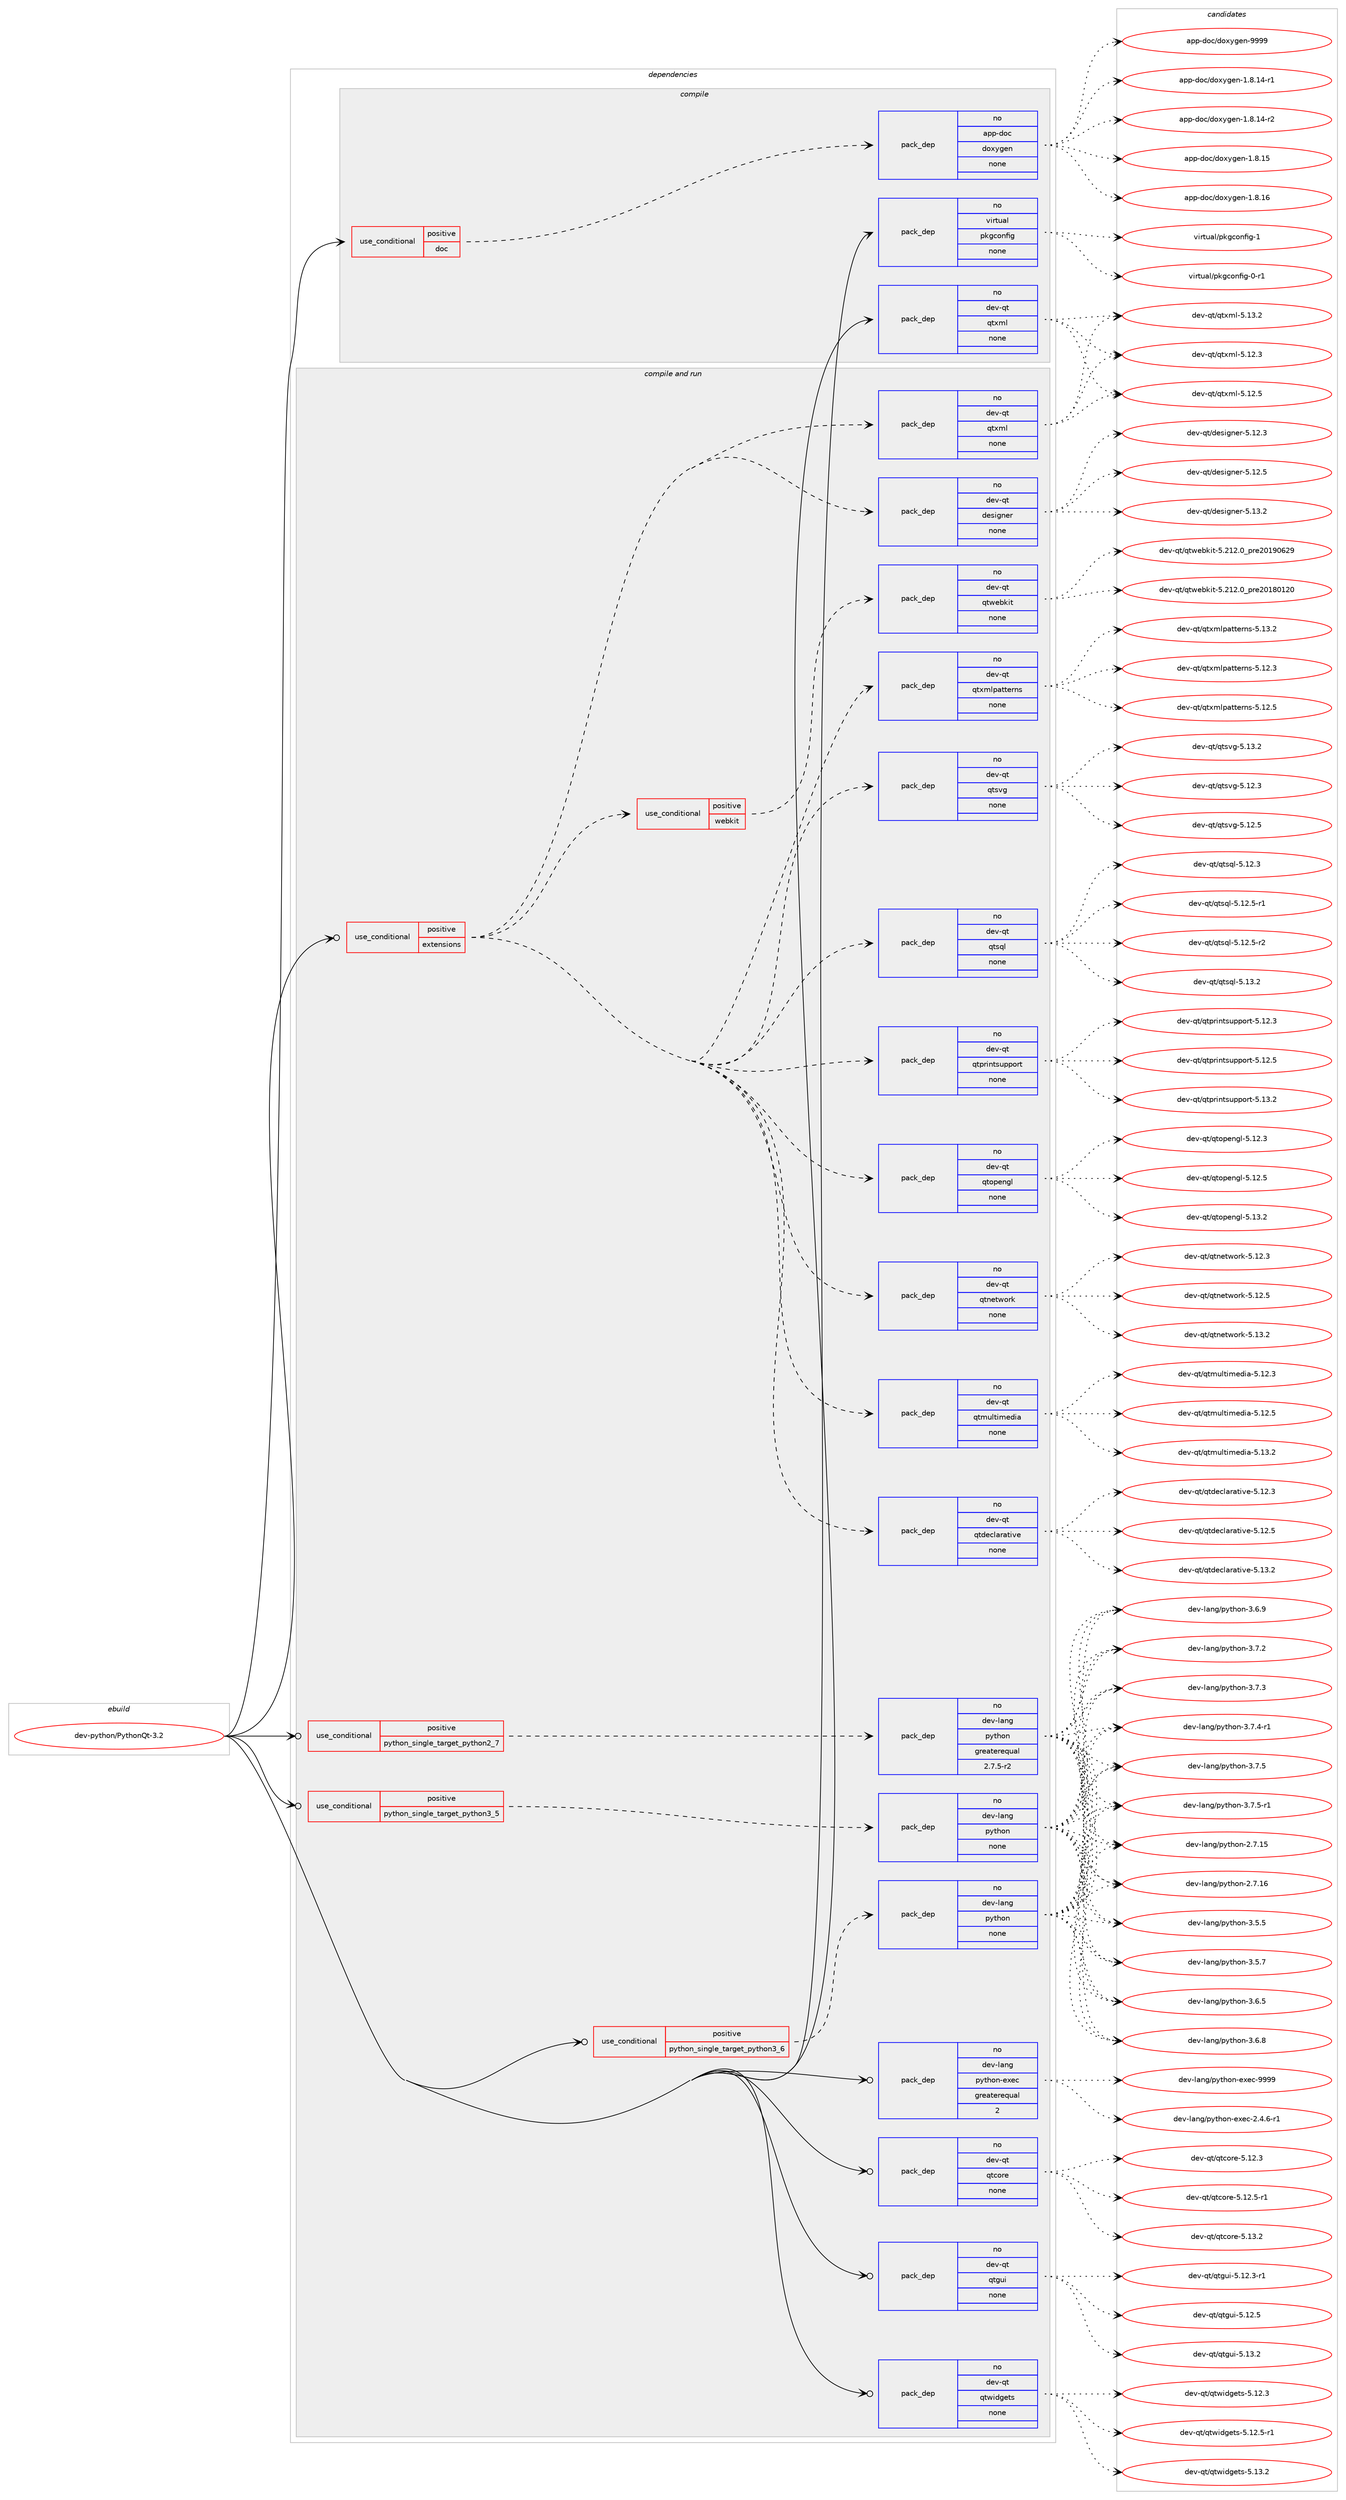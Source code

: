 digraph prolog {

# *************
# Graph options
# *************

newrank=true;
concentrate=true;
compound=true;
graph [rankdir=LR,fontname=Helvetica,fontsize=10,ranksep=1.5];#, ranksep=2.5, nodesep=0.2];
edge  [arrowhead=vee];
node  [fontname=Helvetica,fontsize=10];

# **********
# The ebuild
# **********

subgraph cluster_leftcol {
color=gray;
rank=same;
label=<<i>ebuild</i>>;
id [label="dev-python/PythonQt-3.2", color=red, width=4, href="../dev-python/PythonQt-3.2.svg"];
}

# ****************
# The dependencies
# ****************

subgraph cluster_midcol {
color=gray;
label=<<i>dependencies</i>>;
subgraph cluster_compile {
fillcolor="#eeeeee";
style=filled;
label=<<i>compile</i>>;
subgraph cond135841 {
dependency593211 [label=<<TABLE BORDER="0" CELLBORDER="1" CELLSPACING="0" CELLPADDING="4"><TR><TD ROWSPAN="3" CELLPADDING="10">use_conditional</TD></TR><TR><TD>positive</TD></TR><TR><TD>doc</TD></TR></TABLE>>, shape=none, color=red];
subgraph pack445600 {
dependency593212 [label=<<TABLE BORDER="0" CELLBORDER="1" CELLSPACING="0" CELLPADDING="4" WIDTH="220"><TR><TD ROWSPAN="6" CELLPADDING="30">pack_dep</TD></TR><TR><TD WIDTH="110">no</TD></TR><TR><TD>app-doc</TD></TR><TR><TD>doxygen</TD></TR><TR><TD>none</TD></TR><TR><TD></TD></TR></TABLE>>, shape=none, color=blue];
}
dependency593211:e -> dependency593212:w [weight=20,style="dashed",arrowhead="vee"];
}
id:e -> dependency593211:w [weight=20,style="solid",arrowhead="vee"];
subgraph pack445601 {
dependency593213 [label=<<TABLE BORDER="0" CELLBORDER="1" CELLSPACING="0" CELLPADDING="4" WIDTH="220"><TR><TD ROWSPAN="6" CELLPADDING="30">pack_dep</TD></TR><TR><TD WIDTH="110">no</TD></TR><TR><TD>dev-qt</TD></TR><TR><TD>qtxml</TD></TR><TR><TD>none</TD></TR><TR><TD></TD></TR></TABLE>>, shape=none, color=blue];
}
id:e -> dependency593213:w [weight=20,style="solid",arrowhead="vee"];
subgraph pack445602 {
dependency593214 [label=<<TABLE BORDER="0" CELLBORDER="1" CELLSPACING="0" CELLPADDING="4" WIDTH="220"><TR><TD ROWSPAN="6" CELLPADDING="30">pack_dep</TD></TR><TR><TD WIDTH="110">no</TD></TR><TR><TD>virtual</TD></TR><TR><TD>pkgconfig</TD></TR><TR><TD>none</TD></TR><TR><TD></TD></TR></TABLE>>, shape=none, color=blue];
}
id:e -> dependency593214:w [weight=20,style="solid",arrowhead="vee"];
}
subgraph cluster_compileandrun {
fillcolor="#eeeeee";
style=filled;
label=<<i>compile and run</i>>;
subgraph cond135842 {
dependency593215 [label=<<TABLE BORDER="0" CELLBORDER="1" CELLSPACING="0" CELLPADDING="4"><TR><TD ROWSPAN="3" CELLPADDING="10">use_conditional</TD></TR><TR><TD>positive</TD></TR><TR><TD>extensions</TD></TR></TABLE>>, shape=none, color=red];
subgraph pack445603 {
dependency593216 [label=<<TABLE BORDER="0" CELLBORDER="1" CELLSPACING="0" CELLPADDING="4" WIDTH="220"><TR><TD ROWSPAN="6" CELLPADDING="30">pack_dep</TD></TR><TR><TD WIDTH="110">no</TD></TR><TR><TD>dev-qt</TD></TR><TR><TD>designer</TD></TR><TR><TD>none</TD></TR><TR><TD></TD></TR></TABLE>>, shape=none, color=blue];
}
dependency593215:e -> dependency593216:w [weight=20,style="dashed",arrowhead="vee"];
subgraph pack445604 {
dependency593217 [label=<<TABLE BORDER="0" CELLBORDER="1" CELLSPACING="0" CELLPADDING="4" WIDTH="220"><TR><TD ROWSPAN="6" CELLPADDING="30">pack_dep</TD></TR><TR><TD WIDTH="110">no</TD></TR><TR><TD>dev-qt</TD></TR><TR><TD>qtdeclarative</TD></TR><TR><TD>none</TD></TR><TR><TD></TD></TR></TABLE>>, shape=none, color=blue];
}
dependency593215:e -> dependency593217:w [weight=20,style="dashed",arrowhead="vee"];
subgraph pack445605 {
dependency593218 [label=<<TABLE BORDER="0" CELLBORDER="1" CELLSPACING="0" CELLPADDING="4" WIDTH="220"><TR><TD ROWSPAN="6" CELLPADDING="30">pack_dep</TD></TR><TR><TD WIDTH="110">no</TD></TR><TR><TD>dev-qt</TD></TR><TR><TD>qtmultimedia</TD></TR><TR><TD>none</TD></TR><TR><TD></TD></TR></TABLE>>, shape=none, color=blue];
}
dependency593215:e -> dependency593218:w [weight=20,style="dashed",arrowhead="vee"];
subgraph pack445606 {
dependency593219 [label=<<TABLE BORDER="0" CELLBORDER="1" CELLSPACING="0" CELLPADDING="4" WIDTH="220"><TR><TD ROWSPAN="6" CELLPADDING="30">pack_dep</TD></TR><TR><TD WIDTH="110">no</TD></TR><TR><TD>dev-qt</TD></TR><TR><TD>qtnetwork</TD></TR><TR><TD>none</TD></TR><TR><TD></TD></TR></TABLE>>, shape=none, color=blue];
}
dependency593215:e -> dependency593219:w [weight=20,style="dashed",arrowhead="vee"];
subgraph pack445607 {
dependency593220 [label=<<TABLE BORDER="0" CELLBORDER="1" CELLSPACING="0" CELLPADDING="4" WIDTH="220"><TR><TD ROWSPAN="6" CELLPADDING="30">pack_dep</TD></TR><TR><TD WIDTH="110">no</TD></TR><TR><TD>dev-qt</TD></TR><TR><TD>qtopengl</TD></TR><TR><TD>none</TD></TR><TR><TD></TD></TR></TABLE>>, shape=none, color=blue];
}
dependency593215:e -> dependency593220:w [weight=20,style="dashed",arrowhead="vee"];
subgraph pack445608 {
dependency593221 [label=<<TABLE BORDER="0" CELLBORDER="1" CELLSPACING="0" CELLPADDING="4" WIDTH="220"><TR><TD ROWSPAN="6" CELLPADDING="30">pack_dep</TD></TR><TR><TD WIDTH="110">no</TD></TR><TR><TD>dev-qt</TD></TR><TR><TD>qtprintsupport</TD></TR><TR><TD>none</TD></TR><TR><TD></TD></TR></TABLE>>, shape=none, color=blue];
}
dependency593215:e -> dependency593221:w [weight=20,style="dashed",arrowhead="vee"];
subgraph pack445609 {
dependency593222 [label=<<TABLE BORDER="0" CELLBORDER="1" CELLSPACING="0" CELLPADDING="4" WIDTH="220"><TR><TD ROWSPAN="6" CELLPADDING="30">pack_dep</TD></TR><TR><TD WIDTH="110">no</TD></TR><TR><TD>dev-qt</TD></TR><TR><TD>qtsql</TD></TR><TR><TD>none</TD></TR><TR><TD></TD></TR></TABLE>>, shape=none, color=blue];
}
dependency593215:e -> dependency593222:w [weight=20,style="dashed",arrowhead="vee"];
subgraph pack445610 {
dependency593223 [label=<<TABLE BORDER="0" CELLBORDER="1" CELLSPACING="0" CELLPADDING="4" WIDTH="220"><TR><TD ROWSPAN="6" CELLPADDING="30">pack_dep</TD></TR><TR><TD WIDTH="110">no</TD></TR><TR><TD>dev-qt</TD></TR><TR><TD>qtsvg</TD></TR><TR><TD>none</TD></TR><TR><TD></TD></TR></TABLE>>, shape=none, color=blue];
}
dependency593215:e -> dependency593223:w [weight=20,style="dashed",arrowhead="vee"];
subgraph pack445611 {
dependency593224 [label=<<TABLE BORDER="0" CELLBORDER="1" CELLSPACING="0" CELLPADDING="4" WIDTH="220"><TR><TD ROWSPAN="6" CELLPADDING="30">pack_dep</TD></TR><TR><TD WIDTH="110">no</TD></TR><TR><TD>dev-qt</TD></TR><TR><TD>qtxml</TD></TR><TR><TD>none</TD></TR><TR><TD></TD></TR></TABLE>>, shape=none, color=blue];
}
dependency593215:e -> dependency593224:w [weight=20,style="dashed",arrowhead="vee"];
subgraph pack445612 {
dependency593225 [label=<<TABLE BORDER="0" CELLBORDER="1" CELLSPACING="0" CELLPADDING="4" WIDTH="220"><TR><TD ROWSPAN="6" CELLPADDING="30">pack_dep</TD></TR><TR><TD WIDTH="110">no</TD></TR><TR><TD>dev-qt</TD></TR><TR><TD>qtxmlpatterns</TD></TR><TR><TD>none</TD></TR><TR><TD></TD></TR></TABLE>>, shape=none, color=blue];
}
dependency593215:e -> dependency593225:w [weight=20,style="dashed",arrowhead="vee"];
subgraph cond135843 {
dependency593226 [label=<<TABLE BORDER="0" CELLBORDER="1" CELLSPACING="0" CELLPADDING="4"><TR><TD ROWSPAN="3" CELLPADDING="10">use_conditional</TD></TR><TR><TD>positive</TD></TR><TR><TD>webkit</TD></TR></TABLE>>, shape=none, color=red];
subgraph pack445613 {
dependency593227 [label=<<TABLE BORDER="0" CELLBORDER="1" CELLSPACING="0" CELLPADDING="4" WIDTH="220"><TR><TD ROWSPAN="6" CELLPADDING="30">pack_dep</TD></TR><TR><TD WIDTH="110">no</TD></TR><TR><TD>dev-qt</TD></TR><TR><TD>qtwebkit</TD></TR><TR><TD>none</TD></TR><TR><TD></TD></TR></TABLE>>, shape=none, color=blue];
}
dependency593226:e -> dependency593227:w [weight=20,style="dashed",arrowhead="vee"];
}
dependency593215:e -> dependency593226:w [weight=20,style="dashed",arrowhead="vee"];
}
id:e -> dependency593215:w [weight=20,style="solid",arrowhead="odotvee"];
subgraph cond135844 {
dependency593228 [label=<<TABLE BORDER="0" CELLBORDER="1" CELLSPACING="0" CELLPADDING="4"><TR><TD ROWSPAN="3" CELLPADDING="10">use_conditional</TD></TR><TR><TD>positive</TD></TR><TR><TD>python_single_target_python2_7</TD></TR></TABLE>>, shape=none, color=red];
subgraph pack445614 {
dependency593229 [label=<<TABLE BORDER="0" CELLBORDER="1" CELLSPACING="0" CELLPADDING="4" WIDTH="220"><TR><TD ROWSPAN="6" CELLPADDING="30">pack_dep</TD></TR><TR><TD WIDTH="110">no</TD></TR><TR><TD>dev-lang</TD></TR><TR><TD>python</TD></TR><TR><TD>greaterequal</TD></TR><TR><TD>2.7.5-r2</TD></TR></TABLE>>, shape=none, color=blue];
}
dependency593228:e -> dependency593229:w [weight=20,style="dashed",arrowhead="vee"];
}
id:e -> dependency593228:w [weight=20,style="solid",arrowhead="odotvee"];
subgraph cond135845 {
dependency593230 [label=<<TABLE BORDER="0" CELLBORDER="1" CELLSPACING="0" CELLPADDING="4"><TR><TD ROWSPAN="3" CELLPADDING="10">use_conditional</TD></TR><TR><TD>positive</TD></TR><TR><TD>python_single_target_python3_5</TD></TR></TABLE>>, shape=none, color=red];
subgraph pack445615 {
dependency593231 [label=<<TABLE BORDER="0" CELLBORDER="1" CELLSPACING="0" CELLPADDING="4" WIDTH="220"><TR><TD ROWSPAN="6" CELLPADDING="30">pack_dep</TD></TR><TR><TD WIDTH="110">no</TD></TR><TR><TD>dev-lang</TD></TR><TR><TD>python</TD></TR><TR><TD>none</TD></TR><TR><TD></TD></TR></TABLE>>, shape=none, color=blue];
}
dependency593230:e -> dependency593231:w [weight=20,style="dashed",arrowhead="vee"];
}
id:e -> dependency593230:w [weight=20,style="solid",arrowhead="odotvee"];
subgraph cond135846 {
dependency593232 [label=<<TABLE BORDER="0" CELLBORDER="1" CELLSPACING="0" CELLPADDING="4"><TR><TD ROWSPAN="3" CELLPADDING="10">use_conditional</TD></TR><TR><TD>positive</TD></TR><TR><TD>python_single_target_python3_6</TD></TR></TABLE>>, shape=none, color=red];
subgraph pack445616 {
dependency593233 [label=<<TABLE BORDER="0" CELLBORDER="1" CELLSPACING="0" CELLPADDING="4" WIDTH="220"><TR><TD ROWSPAN="6" CELLPADDING="30">pack_dep</TD></TR><TR><TD WIDTH="110">no</TD></TR><TR><TD>dev-lang</TD></TR><TR><TD>python</TD></TR><TR><TD>none</TD></TR><TR><TD></TD></TR></TABLE>>, shape=none, color=blue];
}
dependency593232:e -> dependency593233:w [weight=20,style="dashed",arrowhead="vee"];
}
id:e -> dependency593232:w [weight=20,style="solid",arrowhead="odotvee"];
subgraph pack445617 {
dependency593234 [label=<<TABLE BORDER="0" CELLBORDER="1" CELLSPACING="0" CELLPADDING="4" WIDTH="220"><TR><TD ROWSPAN="6" CELLPADDING="30">pack_dep</TD></TR><TR><TD WIDTH="110">no</TD></TR><TR><TD>dev-lang</TD></TR><TR><TD>python-exec</TD></TR><TR><TD>greaterequal</TD></TR><TR><TD>2</TD></TR></TABLE>>, shape=none, color=blue];
}
id:e -> dependency593234:w [weight=20,style="solid",arrowhead="odotvee"];
subgraph pack445618 {
dependency593235 [label=<<TABLE BORDER="0" CELLBORDER="1" CELLSPACING="0" CELLPADDING="4" WIDTH="220"><TR><TD ROWSPAN="6" CELLPADDING="30">pack_dep</TD></TR><TR><TD WIDTH="110">no</TD></TR><TR><TD>dev-qt</TD></TR><TR><TD>qtcore</TD></TR><TR><TD>none</TD></TR><TR><TD></TD></TR></TABLE>>, shape=none, color=blue];
}
id:e -> dependency593235:w [weight=20,style="solid",arrowhead="odotvee"];
subgraph pack445619 {
dependency593236 [label=<<TABLE BORDER="0" CELLBORDER="1" CELLSPACING="0" CELLPADDING="4" WIDTH="220"><TR><TD ROWSPAN="6" CELLPADDING="30">pack_dep</TD></TR><TR><TD WIDTH="110">no</TD></TR><TR><TD>dev-qt</TD></TR><TR><TD>qtgui</TD></TR><TR><TD>none</TD></TR><TR><TD></TD></TR></TABLE>>, shape=none, color=blue];
}
id:e -> dependency593236:w [weight=20,style="solid",arrowhead="odotvee"];
subgraph pack445620 {
dependency593237 [label=<<TABLE BORDER="0" CELLBORDER="1" CELLSPACING="0" CELLPADDING="4" WIDTH="220"><TR><TD ROWSPAN="6" CELLPADDING="30">pack_dep</TD></TR><TR><TD WIDTH="110">no</TD></TR><TR><TD>dev-qt</TD></TR><TR><TD>qtwidgets</TD></TR><TR><TD>none</TD></TR><TR><TD></TD></TR></TABLE>>, shape=none, color=blue];
}
id:e -> dependency593237:w [weight=20,style="solid",arrowhead="odotvee"];
}
subgraph cluster_run {
fillcolor="#eeeeee";
style=filled;
label=<<i>run</i>>;
}
}

# **************
# The candidates
# **************

subgraph cluster_choices {
rank=same;
color=gray;
label=<<i>candidates</i>>;

subgraph choice445600 {
color=black;
nodesep=1;
choice97112112451001119947100111120121103101110454946564649524511449 [label="app-doc/doxygen-1.8.14-r1", color=red, width=4,href="../app-doc/doxygen-1.8.14-r1.svg"];
choice97112112451001119947100111120121103101110454946564649524511450 [label="app-doc/doxygen-1.8.14-r2", color=red, width=4,href="../app-doc/doxygen-1.8.14-r2.svg"];
choice9711211245100111994710011112012110310111045494656464953 [label="app-doc/doxygen-1.8.15", color=red, width=4,href="../app-doc/doxygen-1.8.15.svg"];
choice9711211245100111994710011112012110310111045494656464954 [label="app-doc/doxygen-1.8.16", color=red, width=4,href="../app-doc/doxygen-1.8.16.svg"];
choice971121124510011199471001111201211031011104557575757 [label="app-doc/doxygen-9999", color=red, width=4,href="../app-doc/doxygen-9999.svg"];
dependency593212:e -> choice97112112451001119947100111120121103101110454946564649524511449:w [style=dotted,weight="100"];
dependency593212:e -> choice97112112451001119947100111120121103101110454946564649524511450:w [style=dotted,weight="100"];
dependency593212:e -> choice9711211245100111994710011112012110310111045494656464953:w [style=dotted,weight="100"];
dependency593212:e -> choice9711211245100111994710011112012110310111045494656464954:w [style=dotted,weight="100"];
dependency593212:e -> choice971121124510011199471001111201211031011104557575757:w [style=dotted,weight="100"];
}
subgraph choice445601 {
color=black;
nodesep=1;
choice100101118451131164711311612010910845534649504651 [label="dev-qt/qtxml-5.12.3", color=red, width=4,href="../dev-qt/qtxml-5.12.3.svg"];
choice100101118451131164711311612010910845534649504653 [label="dev-qt/qtxml-5.12.5", color=red, width=4,href="../dev-qt/qtxml-5.12.5.svg"];
choice100101118451131164711311612010910845534649514650 [label="dev-qt/qtxml-5.13.2", color=red, width=4,href="../dev-qt/qtxml-5.13.2.svg"];
dependency593213:e -> choice100101118451131164711311612010910845534649504651:w [style=dotted,weight="100"];
dependency593213:e -> choice100101118451131164711311612010910845534649504653:w [style=dotted,weight="100"];
dependency593213:e -> choice100101118451131164711311612010910845534649514650:w [style=dotted,weight="100"];
}
subgraph choice445602 {
color=black;
nodesep=1;
choice11810511411611797108471121071039911111010210510345484511449 [label="virtual/pkgconfig-0-r1", color=red, width=4,href="../virtual/pkgconfig-0-r1.svg"];
choice1181051141161179710847112107103991111101021051034549 [label="virtual/pkgconfig-1", color=red, width=4,href="../virtual/pkgconfig-1.svg"];
dependency593214:e -> choice11810511411611797108471121071039911111010210510345484511449:w [style=dotted,weight="100"];
dependency593214:e -> choice1181051141161179710847112107103991111101021051034549:w [style=dotted,weight="100"];
}
subgraph choice445603 {
color=black;
nodesep=1;
choice100101118451131164710010111510510311010111445534649504651 [label="dev-qt/designer-5.12.3", color=red, width=4,href="../dev-qt/designer-5.12.3.svg"];
choice100101118451131164710010111510510311010111445534649504653 [label="dev-qt/designer-5.12.5", color=red, width=4,href="../dev-qt/designer-5.12.5.svg"];
choice100101118451131164710010111510510311010111445534649514650 [label="dev-qt/designer-5.13.2", color=red, width=4,href="../dev-qt/designer-5.13.2.svg"];
dependency593216:e -> choice100101118451131164710010111510510311010111445534649504651:w [style=dotted,weight="100"];
dependency593216:e -> choice100101118451131164710010111510510311010111445534649504653:w [style=dotted,weight="100"];
dependency593216:e -> choice100101118451131164710010111510510311010111445534649514650:w [style=dotted,weight="100"];
}
subgraph choice445604 {
color=black;
nodesep=1;
choice100101118451131164711311610010199108971149711610511810145534649504651 [label="dev-qt/qtdeclarative-5.12.3", color=red, width=4,href="../dev-qt/qtdeclarative-5.12.3.svg"];
choice100101118451131164711311610010199108971149711610511810145534649504653 [label="dev-qt/qtdeclarative-5.12.5", color=red, width=4,href="../dev-qt/qtdeclarative-5.12.5.svg"];
choice100101118451131164711311610010199108971149711610511810145534649514650 [label="dev-qt/qtdeclarative-5.13.2", color=red, width=4,href="../dev-qt/qtdeclarative-5.13.2.svg"];
dependency593217:e -> choice100101118451131164711311610010199108971149711610511810145534649504651:w [style=dotted,weight="100"];
dependency593217:e -> choice100101118451131164711311610010199108971149711610511810145534649504653:w [style=dotted,weight="100"];
dependency593217:e -> choice100101118451131164711311610010199108971149711610511810145534649514650:w [style=dotted,weight="100"];
}
subgraph choice445605 {
color=black;
nodesep=1;
choice10010111845113116471131161091171081161051091011001059745534649504651 [label="dev-qt/qtmultimedia-5.12.3", color=red, width=4,href="../dev-qt/qtmultimedia-5.12.3.svg"];
choice10010111845113116471131161091171081161051091011001059745534649504653 [label="dev-qt/qtmultimedia-5.12.5", color=red, width=4,href="../dev-qt/qtmultimedia-5.12.5.svg"];
choice10010111845113116471131161091171081161051091011001059745534649514650 [label="dev-qt/qtmultimedia-5.13.2", color=red, width=4,href="../dev-qt/qtmultimedia-5.13.2.svg"];
dependency593218:e -> choice10010111845113116471131161091171081161051091011001059745534649504651:w [style=dotted,weight="100"];
dependency593218:e -> choice10010111845113116471131161091171081161051091011001059745534649504653:w [style=dotted,weight="100"];
dependency593218:e -> choice10010111845113116471131161091171081161051091011001059745534649514650:w [style=dotted,weight="100"];
}
subgraph choice445606 {
color=black;
nodesep=1;
choice100101118451131164711311611010111611911111410745534649504651 [label="dev-qt/qtnetwork-5.12.3", color=red, width=4,href="../dev-qt/qtnetwork-5.12.3.svg"];
choice100101118451131164711311611010111611911111410745534649504653 [label="dev-qt/qtnetwork-5.12.5", color=red, width=4,href="../dev-qt/qtnetwork-5.12.5.svg"];
choice100101118451131164711311611010111611911111410745534649514650 [label="dev-qt/qtnetwork-5.13.2", color=red, width=4,href="../dev-qt/qtnetwork-5.13.2.svg"];
dependency593219:e -> choice100101118451131164711311611010111611911111410745534649504651:w [style=dotted,weight="100"];
dependency593219:e -> choice100101118451131164711311611010111611911111410745534649504653:w [style=dotted,weight="100"];
dependency593219:e -> choice100101118451131164711311611010111611911111410745534649514650:w [style=dotted,weight="100"];
}
subgraph choice445607 {
color=black;
nodesep=1;
choice100101118451131164711311611111210111010310845534649504651 [label="dev-qt/qtopengl-5.12.3", color=red, width=4,href="../dev-qt/qtopengl-5.12.3.svg"];
choice100101118451131164711311611111210111010310845534649504653 [label="dev-qt/qtopengl-5.12.5", color=red, width=4,href="../dev-qt/qtopengl-5.12.5.svg"];
choice100101118451131164711311611111210111010310845534649514650 [label="dev-qt/qtopengl-5.13.2", color=red, width=4,href="../dev-qt/qtopengl-5.13.2.svg"];
dependency593220:e -> choice100101118451131164711311611111210111010310845534649504651:w [style=dotted,weight="100"];
dependency593220:e -> choice100101118451131164711311611111210111010310845534649504653:w [style=dotted,weight="100"];
dependency593220:e -> choice100101118451131164711311611111210111010310845534649514650:w [style=dotted,weight="100"];
}
subgraph choice445608 {
color=black;
nodesep=1;
choice100101118451131164711311611211410511011611511711211211111411645534649504651 [label="dev-qt/qtprintsupport-5.12.3", color=red, width=4,href="../dev-qt/qtprintsupport-5.12.3.svg"];
choice100101118451131164711311611211410511011611511711211211111411645534649504653 [label="dev-qt/qtprintsupport-5.12.5", color=red, width=4,href="../dev-qt/qtprintsupport-5.12.5.svg"];
choice100101118451131164711311611211410511011611511711211211111411645534649514650 [label="dev-qt/qtprintsupport-5.13.2", color=red, width=4,href="../dev-qt/qtprintsupport-5.13.2.svg"];
dependency593221:e -> choice100101118451131164711311611211410511011611511711211211111411645534649504651:w [style=dotted,weight="100"];
dependency593221:e -> choice100101118451131164711311611211410511011611511711211211111411645534649504653:w [style=dotted,weight="100"];
dependency593221:e -> choice100101118451131164711311611211410511011611511711211211111411645534649514650:w [style=dotted,weight="100"];
}
subgraph choice445609 {
color=black;
nodesep=1;
choice100101118451131164711311611511310845534649504651 [label="dev-qt/qtsql-5.12.3", color=red, width=4,href="../dev-qt/qtsql-5.12.3.svg"];
choice1001011184511311647113116115113108455346495046534511449 [label="dev-qt/qtsql-5.12.5-r1", color=red, width=4,href="../dev-qt/qtsql-5.12.5-r1.svg"];
choice1001011184511311647113116115113108455346495046534511450 [label="dev-qt/qtsql-5.12.5-r2", color=red, width=4,href="../dev-qt/qtsql-5.12.5-r2.svg"];
choice100101118451131164711311611511310845534649514650 [label="dev-qt/qtsql-5.13.2", color=red, width=4,href="../dev-qt/qtsql-5.13.2.svg"];
dependency593222:e -> choice100101118451131164711311611511310845534649504651:w [style=dotted,weight="100"];
dependency593222:e -> choice1001011184511311647113116115113108455346495046534511449:w [style=dotted,weight="100"];
dependency593222:e -> choice1001011184511311647113116115113108455346495046534511450:w [style=dotted,weight="100"];
dependency593222:e -> choice100101118451131164711311611511310845534649514650:w [style=dotted,weight="100"];
}
subgraph choice445610 {
color=black;
nodesep=1;
choice100101118451131164711311611511810345534649504651 [label="dev-qt/qtsvg-5.12.3", color=red, width=4,href="../dev-qt/qtsvg-5.12.3.svg"];
choice100101118451131164711311611511810345534649504653 [label="dev-qt/qtsvg-5.12.5", color=red, width=4,href="../dev-qt/qtsvg-5.12.5.svg"];
choice100101118451131164711311611511810345534649514650 [label="dev-qt/qtsvg-5.13.2", color=red, width=4,href="../dev-qt/qtsvg-5.13.2.svg"];
dependency593223:e -> choice100101118451131164711311611511810345534649504651:w [style=dotted,weight="100"];
dependency593223:e -> choice100101118451131164711311611511810345534649504653:w [style=dotted,weight="100"];
dependency593223:e -> choice100101118451131164711311611511810345534649514650:w [style=dotted,weight="100"];
}
subgraph choice445611 {
color=black;
nodesep=1;
choice100101118451131164711311612010910845534649504651 [label="dev-qt/qtxml-5.12.3", color=red, width=4,href="../dev-qt/qtxml-5.12.3.svg"];
choice100101118451131164711311612010910845534649504653 [label="dev-qt/qtxml-5.12.5", color=red, width=4,href="../dev-qt/qtxml-5.12.5.svg"];
choice100101118451131164711311612010910845534649514650 [label="dev-qt/qtxml-5.13.2", color=red, width=4,href="../dev-qt/qtxml-5.13.2.svg"];
dependency593224:e -> choice100101118451131164711311612010910845534649504651:w [style=dotted,weight="100"];
dependency593224:e -> choice100101118451131164711311612010910845534649504653:w [style=dotted,weight="100"];
dependency593224:e -> choice100101118451131164711311612010910845534649514650:w [style=dotted,weight="100"];
}
subgraph choice445612 {
color=black;
nodesep=1;
choice10010111845113116471131161201091081129711611610111411011545534649504651 [label="dev-qt/qtxmlpatterns-5.12.3", color=red, width=4,href="../dev-qt/qtxmlpatterns-5.12.3.svg"];
choice10010111845113116471131161201091081129711611610111411011545534649504653 [label="dev-qt/qtxmlpatterns-5.12.5", color=red, width=4,href="../dev-qt/qtxmlpatterns-5.12.5.svg"];
choice10010111845113116471131161201091081129711611610111411011545534649514650 [label="dev-qt/qtxmlpatterns-5.13.2", color=red, width=4,href="../dev-qt/qtxmlpatterns-5.13.2.svg"];
dependency593225:e -> choice10010111845113116471131161201091081129711611610111411011545534649504651:w [style=dotted,weight="100"];
dependency593225:e -> choice10010111845113116471131161201091081129711611610111411011545534649504653:w [style=dotted,weight="100"];
dependency593225:e -> choice10010111845113116471131161201091081129711611610111411011545534649514650:w [style=dotted,weight="100"];
}
subgraph choice445613 {
color=black;
nodesep=1;
choice1001011184511311647113116119101981071051164553465049504648951121141015048495648495048 [label="dev-qt/qtwebkit-5.212.0_pre20180120", color=red, width=4,href="../dev-qt/qtwebkit-5.212.0_pre20180120.svg"];
choice1001011184511311647113116119101981071051164553465049504648951121141015048495748545057 [label="dev-qt/qtwebkit-5.212.0_pre20190629", color=red, width=4,href="../dev-qt/qtwebkit-5.212.0_pre20190629.svg"];
dependency593227:e -> choice1001011184511311647113116119101981071051164553465049504648951121141015048495648495048:w [style=dotted,weight="100"];
dependency593227:e -> choice1001011184511311647113116119101981071051164553465049504648951121141015048495748545057:w [style=dotted,weight="100"];
}
subgraph choice445614 {
color=black;
nodesep=1;
choice10010111845108971101034711212111610411111045504655464953 [label="dev-lang/python-2.7.15", color=red, width=4,href="../dev-lang/python-2.7.15.svg"];
choice10010111845108971101034711212111610411111045504655464954 [label="dev-lang/python-2.7.16", color=red, width=4,href="../dev-lang/python-2.7.16.svg"];
choice100101118451089711010347112121116104111110455146534653 [label="dev-lang/python-3.5.5", color=red, width=4,href="../dev-lang/python-3.5.5.svg"];
choice100101118451089711010347112121116104111110455146534655 [label="dev-lang/python-3.5.7", color=red, width=4,href="../dev-lang/python-3.5.7.svg"];
choice100101118451089711010347112121116104111110455146544653 [label="dev-lang/python-3.6.5", color=red, width=4,href="../dev-lang/python-3.6.5.svg"];
choice100101118451089711010347112121116104111110455146544656 [label="dev-lang/python-3.6.8", color=red, width=4,href="../dev-lang/python-3.6.8.svg"];
choice100101118451089711010347112121116104111110455146544657 [label="dev-lang/python-3.6.9", color=red, width=4,href="../dev-lang/python-3.6.9.svg"];
choice100101118451089711010347112121116104111110455146554650 [label="dev-lang/python-3.7.2", color=red, width=4,href="../dev-lang/python-3.7.2.svg"];
choice100101118451089711010347112121116104111110455146554651 [label="dev-lang/python-3.7.3", color=red, width=4,href="../dev-lang/python-3.7.3.svg"];
choice1001011184510897110103471121211161041111104551465546524511449 [label="dev-lang/python-3.7.4-r1", color=red, width=4,href="../dev-lang/python-3.7.4-r1.svg"];
choice100101118451089711010347112121116104111110455146554653 [label="dev-lang/python-3.7.5", color=red, width=4,href="../dev-lang/python-3.7.5.svg"];
choice1001011184510897110103471121211161041111104551465546534511449 [label="dev-lang/python-3.7.5-r1", color=red, width=4,href="../dev-lang/python-3.7.5-r1.svg"];
dependency593229:e -> choice10010111845108971101034711212111610411111045504655464953:w [style=dotted,weight="100"];
dependency593229:e -> choice10010111845108971101034711212111610411111045504655464954:w [style=dotted,weight="100"];
dependency593229:e -> choice100101118451089711010347112121116104111110455146534653:w [style=dotted,weight="100"];
dependency593229:e -> choice100101118451089711010347112121116104111110455146534655:w [style=dotted,weight="100"];
dependency593229:e -> choice100101118451089711010347112121116104111110455146544653:w [style=dotted,weight="100"];
dependency593229:e -> choice100101118451089711010347112121116104111110455146544656:w [style=dotted,weight="100"];
dependency593229:e -> choice100101118451089711010347112121116104111110455146544657:w [style=dotted,weight="100"];
dependency593229:e -> choice100101118451089711010347112121116104111110455146554650:w [style=dotted,weight="100"];
dependency593229:e -> choice100101118451089711010347112121116104111110455146554651:w [style=dotted,weight="100"];
dependency593229:e -> choice1001011184510897110103471121211161041111104551465546524511449:w [style=dotted,weight="100"];
dependency593229:e -> choice100101118451089711010347112121116104111110455146554653:w [style=dotted,weight="100"];
dependency593229:e -> choice1001011184510897110103471121211161041111104551465546534511449:w [style=dotted,weight="100"];
}
subgraph choice445615 {
color=black;
nodesep=1;
choice10010111845108971101034711212111610411111045504655464953 [label="dev-lang/python-2.7.15", color=red, width=4,href="../dev-lang/python-2.7.15.svg"];
choice10010111845108971101034711212111610411111045504655464954 [label="dev-lang/python-2.7.16", color=red, width=4,href="../dev-lang/python-2.7.16.svg"];
choice100101118451089711010347112121116104111110455146534653 [label="dev-lang/python-3.5.5", color=red, width=4,href="../dev-lang/python-3.5.5.svg"];
choice100101118451089711010347112121116104111110455146534655 [label="dev-lang/python-3.5.7", color=red, width=4,href="../dev-lang/python-3.5.7.svg"];
choice100101118451089711010347112121116104111110455146544653 [label="dev-lang/python-3.6.5", color=red, width=4,href="../dev-lang/python-3.6.5.svg"];
choice100101118451089711010347112121116104111110455146544656 [label="dev-lang/python-3.6.8", color=red, width=4,href="../dev-lang/python-3.6.8.svg"];
choice100101118451089711010347112121116104111110455146544657 [label="dev-lang/python-3.6.9", color=red, width=4,href="../dev-lang/python-3.6.9.svg"];
choice100101118451089711010347112121116104111110455146554650 [label="dev-lang/python-3.7.2", color=red, width=4,href="../dev-lang/python-3.7.2.svg"];
choice100101118451089711010347112121116104111110455146554651 [label="dev-lang/python-3.7.3", color=red, width=4,href="../dev-lang/python-3.7.3.svg"];
choice1001011184510897110103471121211161041111104551465546524511449 [label="dev-lang/python-3.7.4-r1", color=red, width=4,href="../dev-lang/python-3.7.4-r1.svg"];
choice100101118451089711010347112121116104111110455146554653 [label="dev-lang/python-3.7.5", color=red, width=4,href="../dev-lang/python-3.7.5.svg"];
choice1001011184510897110103471121211161041111104551465546534511449 [label="dev-lang/python-3.7.5-r1", color=red, width=4,href="../dev-lang/python-3.7.5-r1.svg"];
dependency593231:e -> choice10010111845108971101034711212111610411111045504655464953:w [style=dotted,weight="100"];
dependency593231:e -> choice10010111845108971101034711212111610411111045504655464954:w [style=dotted,weight="100"];
dependency593231:e -> choice100101118451089711010347112121116104111110455146534653:w [style=dotted,weight="100"];
dependency593231:e -> choice100101118451089711010347112121116104111110455146534655:w [style=dotted,weight="100"];
dependency593231:e -> choice100101118451089711010347112121116104111110455146544653:w [style=dotted,weight="100"];
dependency593231:e -> choice100101118451089711010347112121116104111110455146544656:w [style=dotted,weight="100"];
dependency593231:e -> choice100101118451089711010347112121116104111110455146544657:w [style=dotted,weight="100"];
dependency593231:e -> choice100101118451089711010347112121116104111110455146554650:w [style=dotted,weight="100"];
dependency593231:e -> choice100101118451089711010347112121116104111110455146554651:w [style=dotted,weight="100"];
dependency593231:e -> choice1001011184510897110103471121211161041111104551465546524511449:w [style=dotted,weight="100"];
dependency593231:e -> choice100101118451089711010347112121116104111110455146554653:w [style=dotted,weight="100"];
dependency593231:e -> choice1001011184510897110103471121211161041111104551465546534511449:w [style=dotted,weight="100"];
}
subgraph choice445616 {
color=black;
nodesep=1;
choice10010111845108971101034711212111610411111045504655464953 [label="dev-lang/python-2.7.15", color=red, width=4,href="../dev-lang/python-2.7.15.svg"];
choice10010111845108971101034711212111610411111045504655464954 [label="dev-lang/python-2.7.16", color=red, width=4,href="../dev-lang/python-2.7.16.svg"];
choice100101118451089711010347112121116104111110455146534653 [label="dev-lang/python-3.5.5", color=red, width=4,href="../dev-lang/python-3.5.5.svg"];
choice100101118451089711010347112121116104111110455146534655 [label="dev-lang/python-3.5.7", color=red, width=4,href="../dev-lang/python-3.5.7.svg"];
choice100101118451089711010347112121116104111110455146544653 [label="dev-lang/python-3.6.5", color=red, width=4,href="../dev-lang/python-3.6.5.svg"];
choice100101118451089711010347112121116104111110455146544656 [label="dev-lang/python-3.6.8", color=red, width=4,href="../dev-lang/python-3.6.8.svg"];
choice100101118451089711010347112121116104111110455146544657 [label="dev-lang/python-3.6.9", color=red, width=4,href="../dev-lang/python-3.6.9.svg"];
choice100101118451089711010347112121116104111110455146554650 [label="dev-lang/python-3.7.2", color=red, width=4,href="../dev-lang/python-3.7.2.svg"];
choice100101118451089711010347112121116104111110455146554651 [label="dev-lang/python-3.7.3", color=red, width=4,href="../dev-lang/python-3.7.3.svg"];
choice1001011184510897110103471121211161041111104551465546524511449 [label="dev-lang/python-3.7.4-r1", color=red, width=4,href="../dev-lang/python-3.7.4-r1.svg"];
choice100101118451089711010347112121116104111110455146554653 [label="dev-lang/python-3.7.5", color=red, width=4,href="../dev-lang/python-3.7.5.svg"];
choice1001011184510897110103471121211161041111104551465546534511449 [label="dev-lang/python-3.7.5-r1", color=red, width=4,href="../dev-lang/python-3.7.5-r1.svg"];
dependency593233:e -> choice10010111845108971101034711212111610411111045504655464953:w [style=dotted,weight="100"];
dependency593233:e -> choice10010111845108971101034711212111610411111045504655464954:w [style=dotted,weight="100"];
dependency593233:e -> choice100101118451089711010347112121116104111110455146534653:w [style=dotted,weight="100"];
dependency593233:e -> choice100101118451089711010347112121116104111110455146534655:w [style=dotted,weight="100"];
dependency593233:e -> choice100101118451089711010347112121116104111110455146544653:w [style=dotted,weight="100"];
dependency593233:e -> choice100101118451089711010347112121116104111110455146544656:w [style=dotted,weight="100"];
dependency593233:e -> choice100101118451089711010347112121116104111110455146544657:w [style=dotted,weight="100"];
dependency593233:e -> choice100101118451089711010347112121116104111110455146554650:w [style=dotted,weight="100"];
dependency593233:e -> choice100101118451089711010347112121116104111110455146554651:w [style=dotted,weight="100"];
dependency593233:e -> choice1001011184510897110103471121211161041111104551465546524511449:w [style=dotted,weight="100"];
dependency593233:e -> choice100101118451089711010347112121116104111110455146554653:w [style=dotted,weight="100"];
dependency593233:e -> choice1001011184510897110103471121211161041111104551465546534511449:w [style=dotted,weight="100"];
}
subgraph choice445617 {
color=black;
nodesep=1;
choice10010111845108971101034711212111610411111045101120101994550465246544511449 [label="dev-lang/python-exec-2.4.6-r1", color=red, width=4,href="../dev-lang/python-exec-2.4.6-r1.svg"];
choice10010111845108971101034711212111610411111045101120101994557575757 [label="dev-lang/python-exec-9999", color=red, width=4,href="../dev-lang/python-exec-9999.svg"];
dependency593234:e -> choice10010111845108971101034711212111610411111045101120101994550465246544511449:w [style=dotted,weight="100"];
dependency593234:e -> choice10010111845108971101034711212111610411111045101120101994557575757:w [style=dotted,weight="100"];
}
subgraph choice445618 {
color=black;
nodesep=1;
choice10010111845113116471131169911111410145534649504651 [label="dev-qt/qtcore-5.12.3", color=red, width=4,href="../dev-qt/qtcore-5.12.3.svg"];
choice100101118451131164711311699111114101455346495046534511449 [label="dev-qt/qtcore-5.12.5-r1", color=red, width=4,href="../dev-qt/qtcore-5.12.5-r1.svg"];
choice10010111845113116471131169911111410145534649514650 [label="dev-qt/qtcore-5.13.2", color=red, width=4,href="../dev-qt/qtcore-5.13.2.svg"];
dependency593235:e -> choice10010111845113116471131169911111410145534649504651:w [style=dotted,weight="100"];
dependency593235:e -> choice100101118451131164711311699111114101455346495046534511449:w [style=dotted,weight="100"];
dependency593235:e -> choice10010111845113116471131169911111410145534649514650:w [style=dotted,weight="100"];
}
subgraph choice445619 {
color=black;
nodesep=1;
choice1001011184511311647113116103117105455346495046514511449 [label="dev-qt/qtgui-5.12.3-r1", color=red, width=4,href="../dev-qt/qtgui-5.12.3-r1.svg"];
choice100101118451131164711311610311710545534649504653 [label="dev-qt/qtgui-5.12.5", color=red, width=4,href="../dev-qt/qtgui-5.12.5.svg"];
choice100101118451131164711311610311710545534649514650 [label="dev-qt/qtgui-5.13.2", color=red, width=4,href="../dev-qt/qtgui-5.13.2.svg"];
dependency593236:e -> choice1001011184511311647113116103117105455346495046514511449:w [style=dotted,weight="100"];
dependency593236:e -> choice100101118451131164711311610311710545534649504653:w [style=dotted,weight="100"];
dependency593236:e -> choice100101118451131164711311610311710545534649514650:w [style=dotted,weight="100"];
}
subgraph choice445620 {
color=black;
nodesep=1;
choice100101118451131164711311611910510010310111611545534649504651 [label="dev-qt/qtwidgets-5.12.3", color=red, width=4,href="../dev-qt/qtwidgets-5.12.3.svg"];
choice1001011184511311647113116119105100103101116115455346495046534511449 [label="dev-qt/qtwidgets-5.12.5-r1", color=red, width=4,href="../dev-qt/qtwidgets-5.12.5-r1.svg"];
choice100101118451131164711311611910510010310111611545534649514650 [label="dev-qt/qtwidgets-5.13.2", color=red, width=4,href="../dev-qt/qtwidgets-5.13.2.svg"];
dependency593237:e -> choice100101118451131164711311611910510010310111611545534649504651:w [style=dotted,weight="100"];
dependency593237:e -> choice1001011184511311647113116119105100103101116115455346495046534511449:w [style=dotted,weight="100"];
dependency593237:e -> choice100101118451131164711311611910510010310111611545534649514650:w [style=dotted,weight="100"];
}
}

}
